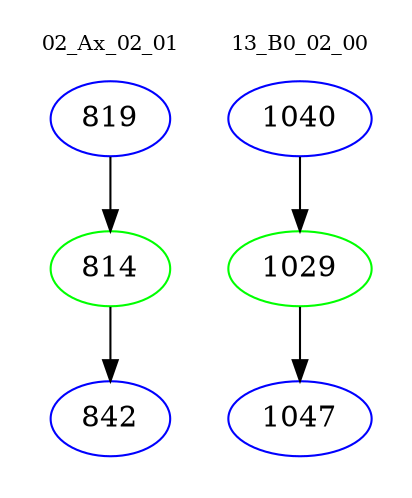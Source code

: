 digraph{
subgraph cluster_0 {
color = white
label = "02_Ax_02_01";
fontsize=10;
T0_819 [label="819", color="blue"]
T0_819 -> T0_814 [color="black"]
T0_814 [label="814", color="green"]
T0_814 -> T0_842 [color="black"]
T0_842 [label="842", color="blue"]
}
subgraph cluster_1 {
color = white
label = "13_B0_02_00";
fontsize=10;
T1_1040 [label="1040", color="blue"]
T1_1040 -> T1_1029 [color="black"]
T1_1029 [label="1029", color="green"]
T1_1029 -> T1_1047 [color="black"]
T1_1047 [label="1047", color="blue"]
}
}
